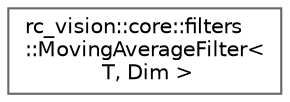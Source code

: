 digraph "类继承关系图"
{
 // LATEX_PDF_SIZE
  bgcolor="transparent";
  edge [fontname=Helvetica,fontsize=10,labelfontname=Helvetica,labelfontsize=10];
  node [fontname=Helvetica,fontsize=10,shape=box,height=0.2,width=0.4];
  rankdir="LR";
  Node0 [id="Node000000",label="rc_vision::core::filters\l::MovingAverageFilter\<\l T, Dim \>",height=0.2,width=0.4,color="grey40", fillcolor="white", style="filled",URL="$classrc__vision_1_1core_1_1filters_1_1_moving_average_filter.html",tooltip="移动平均滤波器模板类。"];
}
